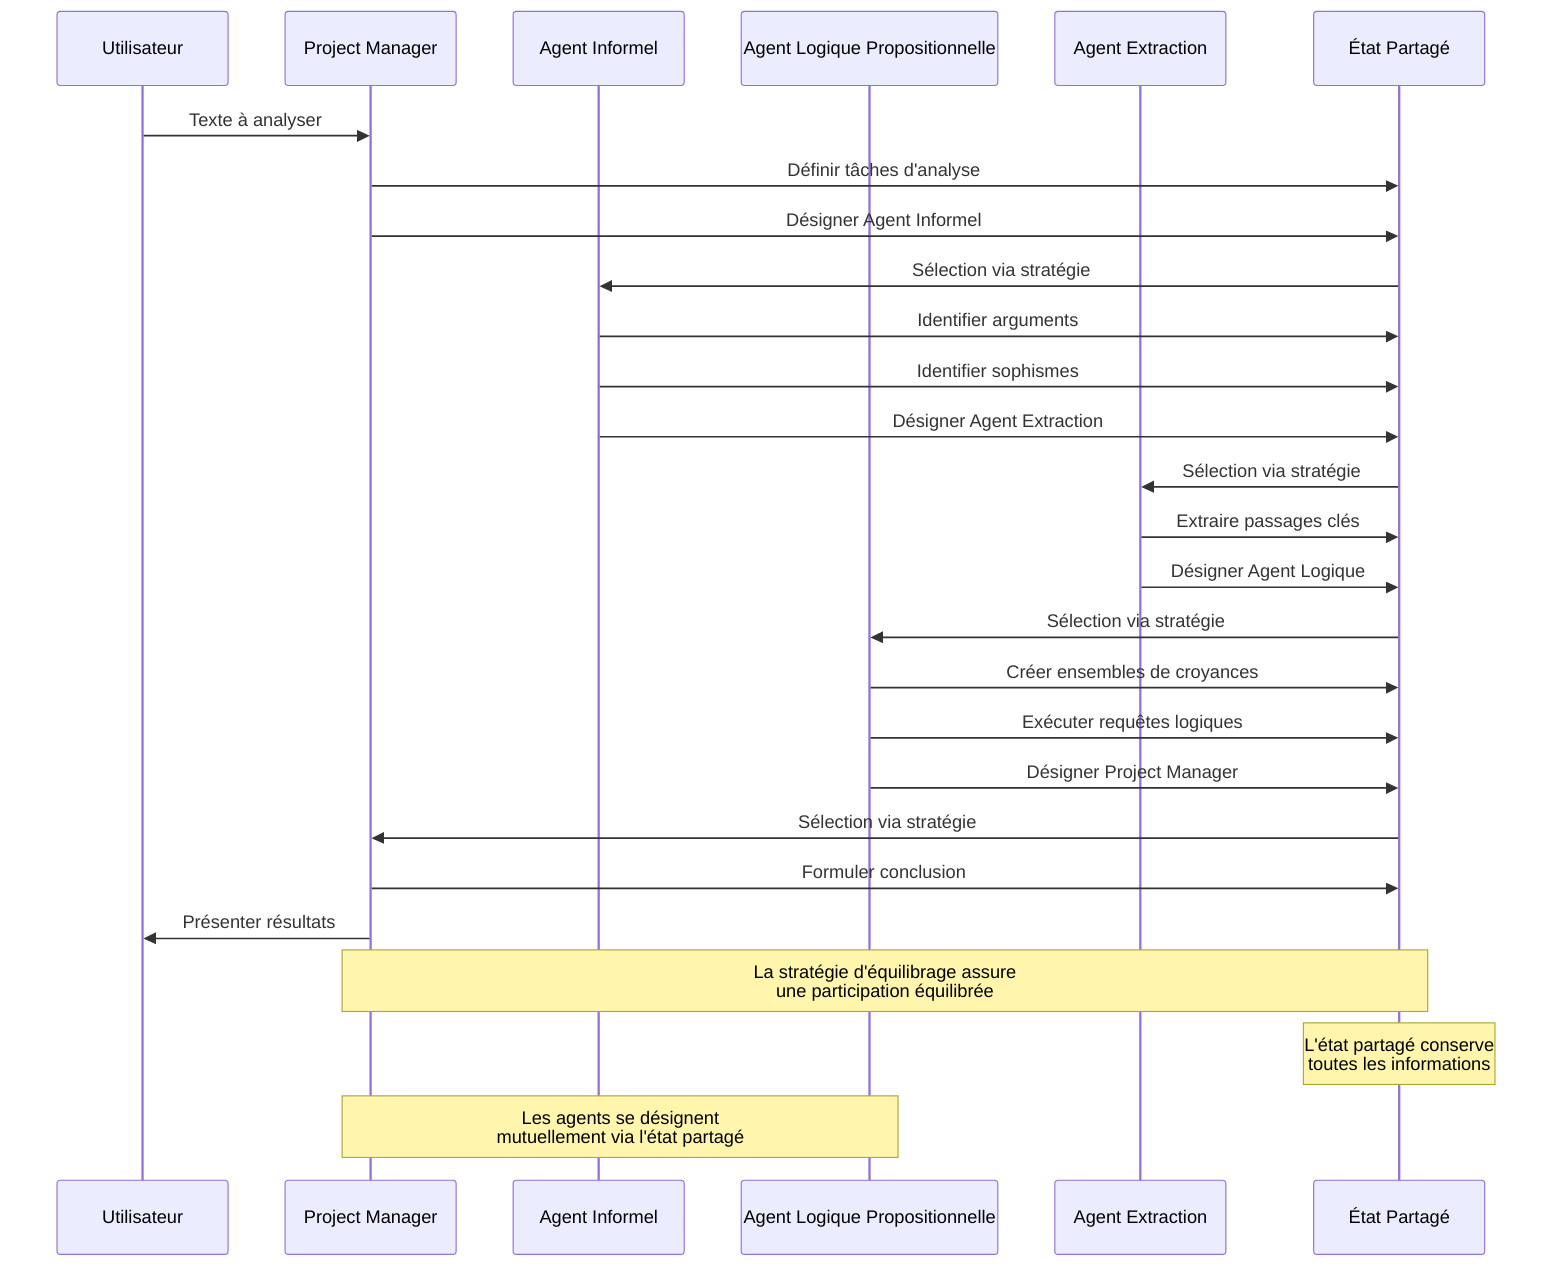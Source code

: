 sequenceDiagram
    participant U as Utilisateur
    participant PM as Project Manager
    participant IA as Agent Informel
    participant PL as Agent Logique Propositionnelle
    participant EA as Agent Extraction
    participant ES as État Partagé
    
    U->>PM: Texte à analyser
    
    PM->>ES: Définir tâches d'analyse
    PM->>ES: Désigner Agent Informel
    
    ES->>IA: Sélection via stratégie
    IA->>ES: Identifier arguments
    IA->>ES: Identifier sophismes
    IA->>ES: Désigner Agent Extraction
    
    ES->>EA: Sélection via stratégie
    EA->>ES: Extraire passages clés
    EA->>ES: Désigner Agent Logique
    
    ES->>PL: Sélection via stratégie
    PL->>ES: Créer ensembles de croyances
    PL->>ES: Exécuter requêtes logiques
    PL->>ES: Désigner Project Manager
    
    ES->>PM: Sélection via stratégie
    PM->>ES: Formuler conclusion
    PM->>U: Présenter résultats
    
    Note over PM,ES: La stratégie d'équilibrage assure<br/>une participation équilibrée
    Note over ES: L'état partagé conserve<br/>toutes les informations
    Note over PM,PL: Les agents se désignent<br/>mutuellement via l'état partagé